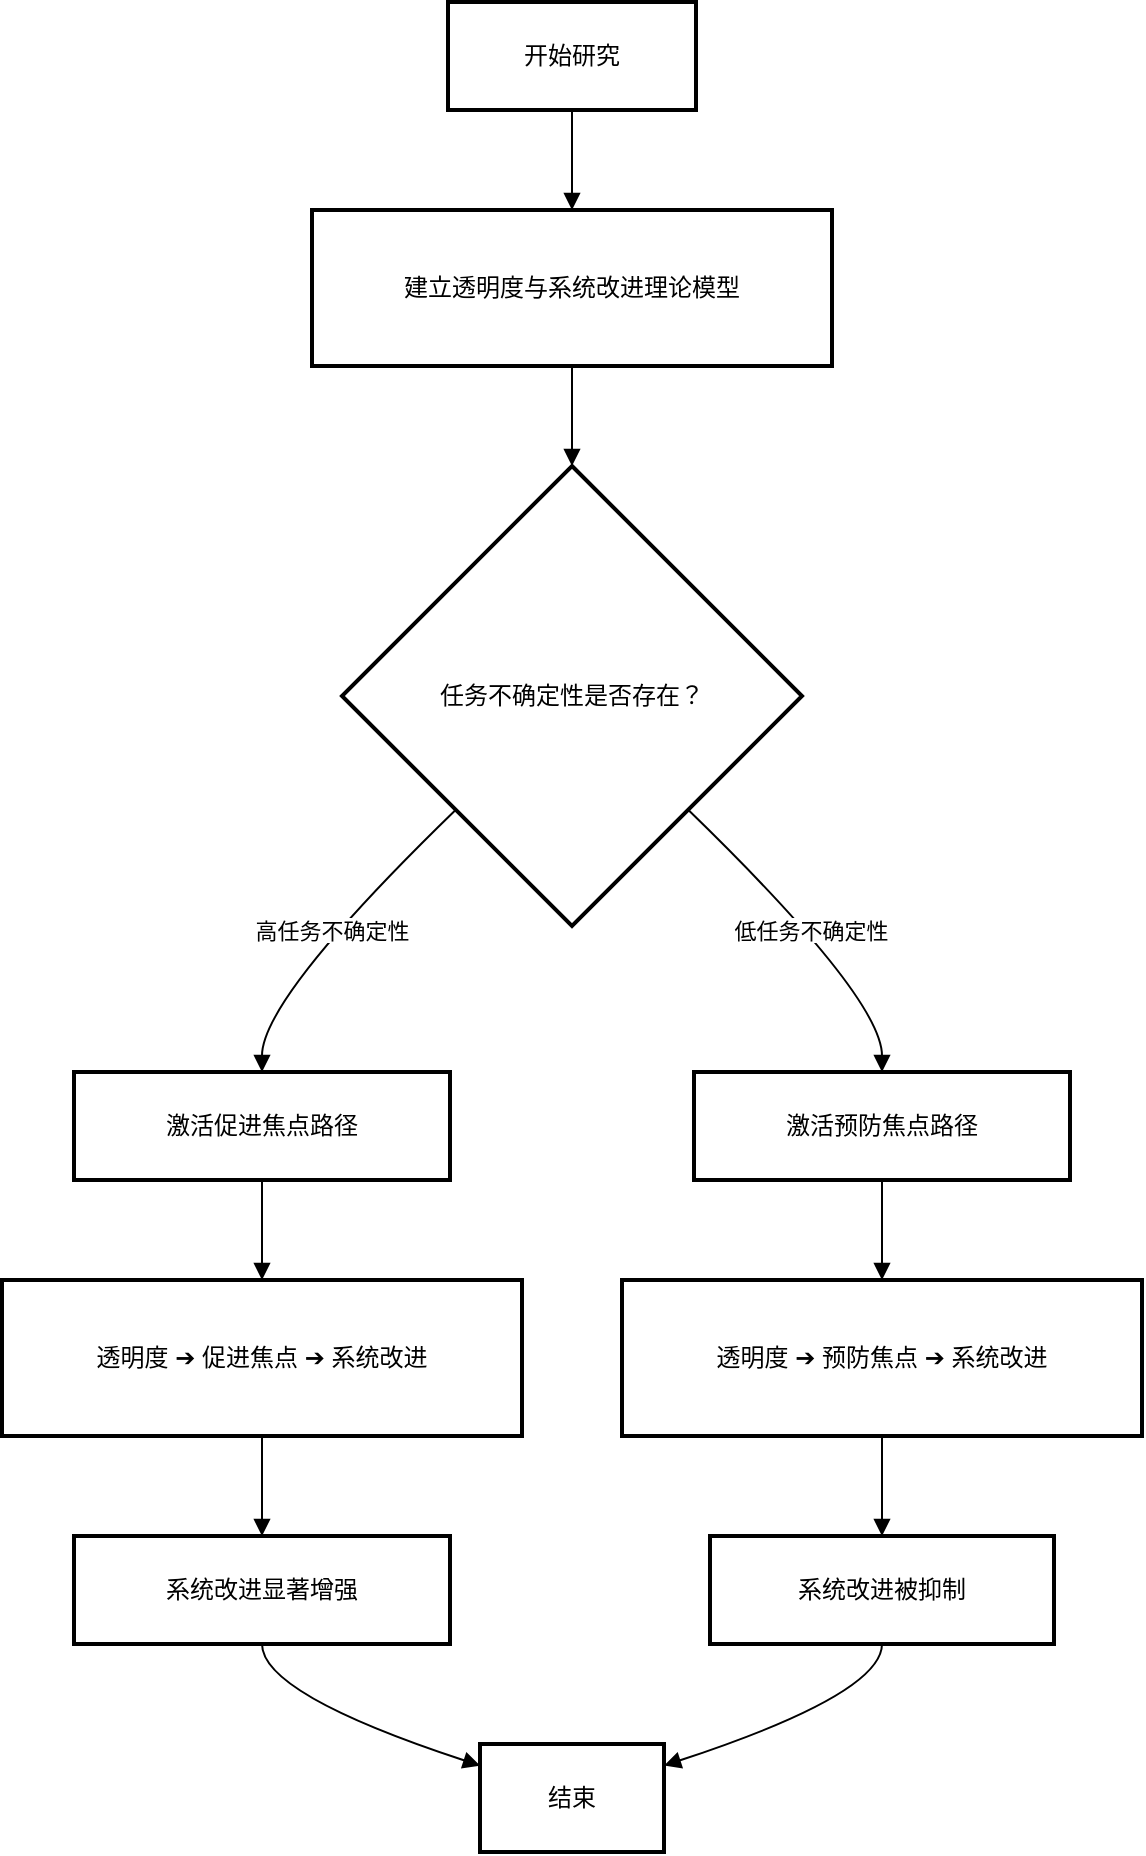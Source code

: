 <mxfile version="26.0.16">
  <diagram name="Page-1" id="X2c9Dd9qTNSqmmNxECvR">
    <mxGraphModel dx="954" dy="639" grid="1" gridSize="10" guides="1" tooltips="1" connect="1" arrows="1" fold="1" page="1" pageScale="1" pageWidth="850" pageHeight="1100" math="0" shadow="0">
      <root>
        <mxCell id="0" />
        <mxCell id="1" parent="0" />
        <mxCell id="yxBTDVeJql7iWDM1GE8P-1" value="开始研究" style="whiteSpace=wrap;strokeWidth=2;" vertex="1" parent="1">
          <mxGeometry x="243" y="20" width="124" height="54" as="geometry" />
        </mxCell>
        <mxCell id="yxBTDVeJql7iWDM1GE8P-2" value="建立透明度与系统改进理论模型" style="whiteSpace=wrap;strokeWidth=2;" vertex="1" parent="1">
          <mxGeometry x="175" y="124" width="260" height="78" as="geometry" />
        </mxCell>
        <mxCell id="yxBTDVeJql7iWDM1GE8P-3" value="任务不确定性是否存在？" style="rhombus;strokeWidth=2;whiteSpace=wrap;" vertex="1" parent="1">
          <mxGeometry x="190" y="252" width="230" height="230" as="geometry" />
        </mxCell>
        <mxCell id="yxBTDVeJql7iWDM1GE8P-4" value="激活促进焦点路径" style="whiteSpace=wrap;strokeWidth=2;" vertex="1" parent="1">
          <mxGeometry x="56" y="555" width="188" height="54" as="geometry" />
        </mxCell>
        <mxCell id="yxBTDVeJql7iWDM1GE8P-5" value="透明度 ➔ 促进焦点 ➔ 系统改进" style="whiteSpace=wrap;strokeWidth=2;" vertex="1" parent="1">
          <mxGeometry x="20" y="659" width="260" height="78" as="geometry" />
        </mxCell>
        <mxCell id="yxBTDVeJql7iWDM1GE8P-6" value="系统改进显著增强" style="whiteSpace=wrap;strokeWidth=2;" vertex="1" parent="1">
          <mxGeometry x="56" y="787" width="188" height="54" as="geometry" />
        </mxCell>
        <mxCell id="yxBTDVeJql7iWDM1GE8P-7" value="结束" style="whiteSpace=wrap;strokeWidth=2;" vertex="1" parent="1">
          <mxGeometry x="259" y="891" width="92" height="54" as="geometry" />
        </mxCell>
        <mxCell id="yxBTDVeJql7iWDM1GE8P-8" value="激活预防焦点路径" style="whiteSpace=wrap;strokeWidth=2;" vertex="1" parent="1">
          <mxGeometry x="366" y="555" width="188" height="54" as="geometry" />
        </mxCell>
        <mxCell id="yxBTDVeJql7iWDM1GE8P-9" value="透明度 ➔ 预防焦点 ➔ 系统改进" style="whiteSpace=wrap;strokeWidth=2;" vertex="1" parent="1">
          <mxGeometry x="330" y="659" width="260" height="78" as="geometry" />
        </mxCell>
        <mxCell id="yxBTDVeJql7iWDM1GE8P-10" value="系统改进被抑制" style="whiteSpace=wrap;strokeWidth=2;" vertex="1" parent="1">
          <mxGeometry x="374" y="787" width="172" height="54" as="geometry" />
        </mxCell>
        <mxCell id="yxBTDVeJql7iWDM1GE8P-11" value="" style="curved=1;startArrow=none;endArrow=block;exitX=0.5;exitY=1;entryX=0.5;entryY=0;rounded=0;" edge="1" parent="1" source="yxBTDVeJql7iWDM1GE8P-1" target="yxBTDVeJql7iWDM1GE8P-2">
          <mxGeometry relative="1" as="geometry">
            <Array as="points" />
          </mxGeometry>
        </mxCell>
        <mxCell id="yxBTDVeJql7iWDM1GE8P-12" value="" style="curved=1;startArrow=none;endArrow=block;exitX=0.5;exitY=1;entryX=0.5;entryY=0;rounded=0;" edge="1" parent="1" source="yxBTDVeJql7iWDM1GE8P-2" target="yxBTDVeJql7iWDM1GE8P-3">
          <mxGeometry relative="1" as="geometry">
            <Array as="points" />
          </mxGeometry>
        </mxCell>
        <mxCell id="yxBTDVeJql7iWDM1GE8P-13" value="高任务不确定性" style="curved=1;startArrow=none;endArrow=block;exitX=0;exitY=0.99;entryX=0.5;entryY=-0.01;rounded=0;" edge="1" parent="1" source="yxBTDVeJql7iWDM1GE8P-3" target="yxBTDVeJql7iWDM1GE8P-4">
          <mxGeometry relative="1" as="geometry">
            <Array as="points">
              <mxPoint x="150" y="518" />
            </Array>
          </mxGeometry>
        </mxCell>
        <mxCell id="yxBTDVeJql7iWDM1GE8P-14" value="" style="curved=1;startArrow=none;endArrow=block;exitX=0.5;exitY=0.99;entryX=0.5;entryY=-0.01;rounded=0;" edge="1" parent="1" source="yxBTDVeJql7iWDM1GE8P-4" target="yxBTDVeJql7iWDM1GE8P-5">
          <mxGeometry relative="1" as="geometry">
            <Array as="points" />
          </mxGeometry>
        </mxCell>
        <mxCell id="yxBTDVeJql7iWDM1GE8P-15" value="" style="curved=1;startArrow=none;endArrow=block;exitX=0.5;exitY=0.99;entryX=0.5;entryY=-0.01;rounded=0;" edge="1" parent="1" source="yxBTDVeJql7iWDM1GE8P-5" target="yxBTDVeJql7iWDM1GE8P-6">
          <mxGeometry relative="1" as="geometry">
            <Array as="points" />
          </mxGeometry>
        </mxCell>
        <mxCell id="yxBTDVeJql7iWDM1GE8P-16" value="" style="curved=1;startArrow=none;endArrow=block;exitX=0.5;exitY=0.99;entryX=0;entryY=0.2;rounded=0;" edge="1" parent="1" source="yxBTDVeJql7iWDM1GE8P-6" target="yxBTDVeJql7iWDM1GE8P-7">
          <mxGeometry relative="1" as="geometry">
            <Array as="points">
              <mxPoint x="150" y="866" />
            </Array>
          </mxGeometry>
        </mxCell>
        <mxCell id="yxBTDVeJql7iWDM1GE8P-17" value="低任务不确定性" style="curved=1;startArrow=none;endArrow=block;exitX=1;exitY=0.99;entryX=0.5;entryY=-0.01;rounded=0;" edge="1" parent="1" source="yxBTDVeJql7iWDM1GE8P-3" target="yxBTDVeJql7iWDM1GE8P-8">
          <mxGeometry relative="1" as="geometry">
            <Array as="points">
              <mxPoint x="460" y="518" />
            </Array>
          </mxGeometry>
        </mxCell>
        <mxCell id="yxBTDVeJql7iWDM1GE8P-18" value="" style="curved=1;startArrow=none;endArrow=block;exitX=0.5;exitY=0.99;entryX=0.5;entryY=-0.01;rounded=0;" edge="1" parent="1" source="yxBTDVeJql7iWDM1GE8P-8" target="yxBTDVeJql7iWDM1GE8P-9">
          <mxGeometry relative="1" as="geometry">
            <Array as="points" />
          </mxGeometry>
        </mxCell>
        <mxCell id="yxBTDVeJql7iWDM1GE8P-19" value="" style="curved=1;startArrow=none;endArrow=block;exitX=0.5;exitY=0.99;entryX=0.5;entryY=-0.01;rounded=0;" edge="1" parent="1" source="yxBTDVeJql7iWDM1GE8P-9" target="yxBTDVeJql7iWDM1GE8P-10">
          <mxGeometry relative="1" as="geometry">
            <Array as="points" />
          </mxGeometry>
        </mxCell>
        <mxCell id="yxBTDVeJql7iWDM1GE8P-20" value="" style="curved=1;startArrow=none;endArrow=block;exitX=0.5;exitY=0.99;entryX=1;entryY=0.2;rounded=0;" edge="1" parent="1" source="yxBTDVeJql7iWDM1GE8P-10" target="yxBTDVeJql7iWDM1GE8P-7">
          <mxGeometry relative="1" as="geometry">
            <Array as="points">
              <mxPoint x="460" y="866" />
            </Array>
          </mxGeometry>
        </mxCell>
      </root>
    </mxGraphModel>
  </diagram>
</mxfile>
